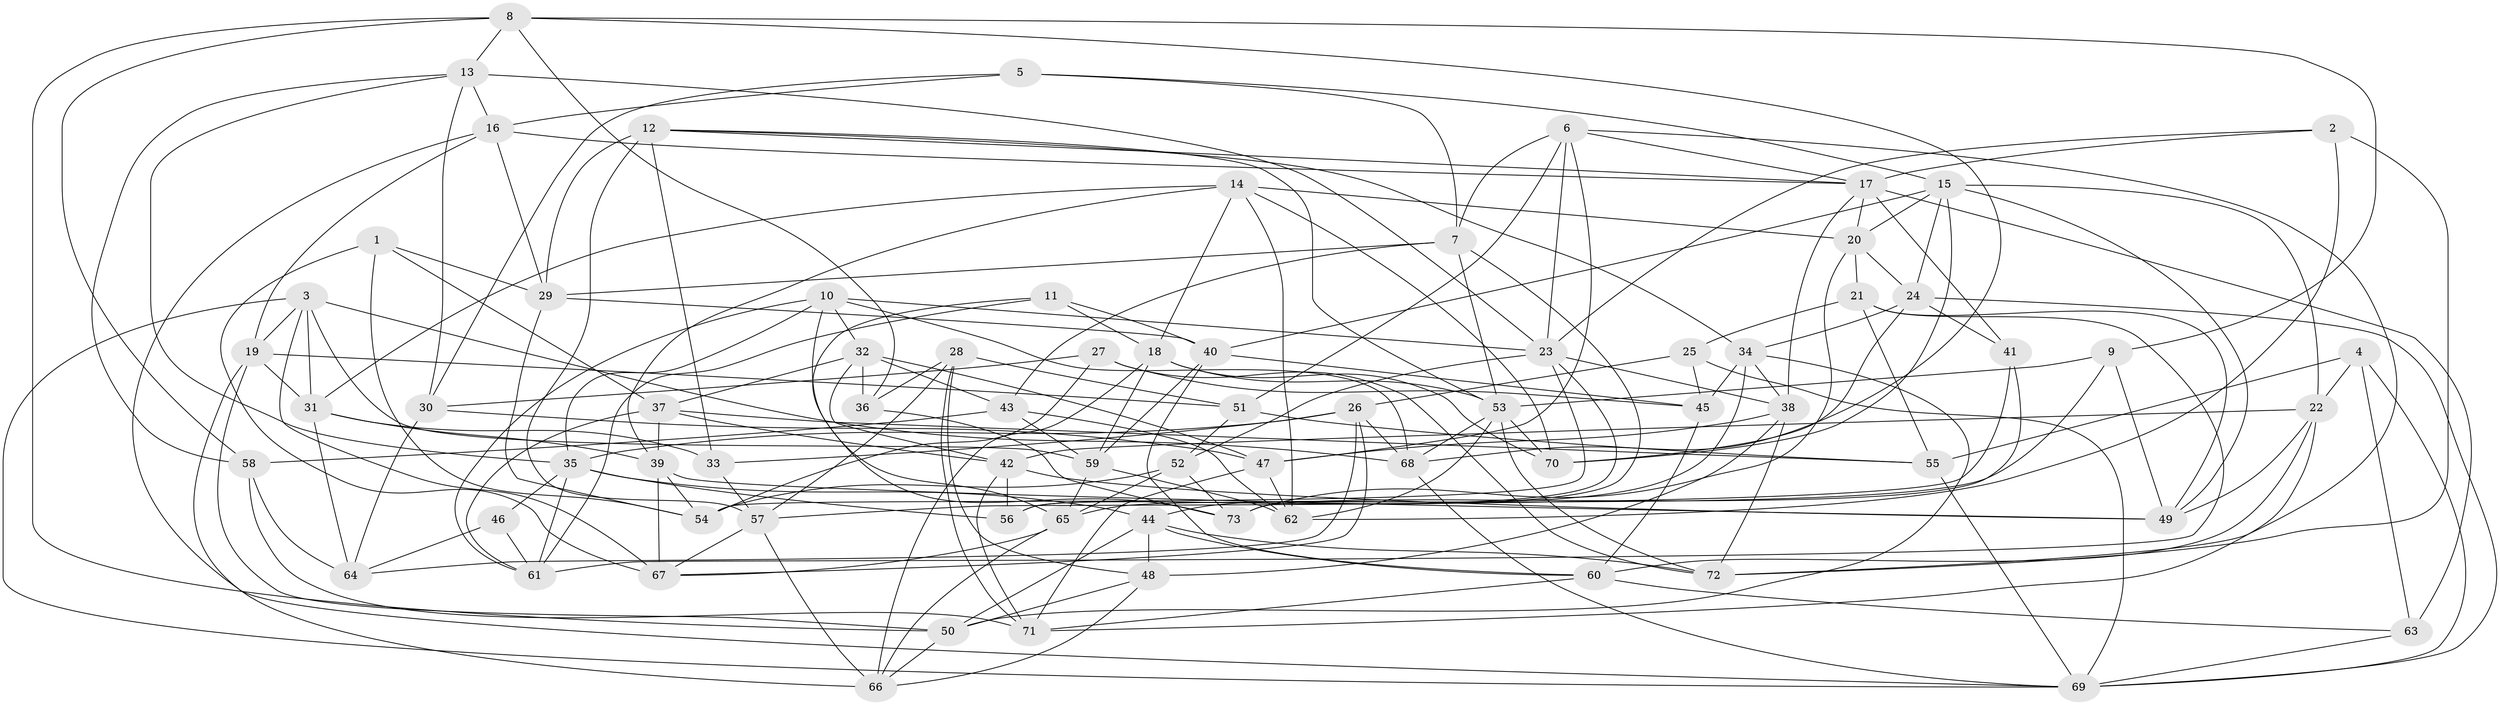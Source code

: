 // original degree distribution, {4: 1.0}
// Generated by graph-tools (version 1.1) at 2025/38/03/04/25 23:38:14]
// undirected, 73 vertices, 203 edges
graph export_dot {
  node [color=gray90,style=filled];
  1;
  2;
  3;
  4;
  5;
  6;
  7;
  8;
  9;
  10;
  11;
  12;
  13;
  14;
  15;
  16;
  17;
  18;
  19;
  20;
  21;
  22;
  23;
  24;
  25;
  26;
  27;
  28;
  29;
  30;
  31;
  32;
  33;
  34;
  35;
  36;
  37;
  38;
  39;
  40;
  41;
  42;
  43;
  44;
  45;
  46;
  47;
  48;
  49;
  50;
  51;
  52;
  53;
  54;
  55;
  56;
  57;
  58;
  59;
  60;
  61;
  62;
  63;
  64;
  65;
  66;
  67;
  68;
  69;
  70;
  71;
  72;
  73;
  1 -- 29 [weight=1.0];
  1 -- 37 [weight=1.0];
  1 -- 54 [weight=1.0];
  1 -- 67 [weight=1.0];
  2 -- 17 [weight=1.0];
  2 -- 23 [weight=1.0];
  2 -- 62 [weight=1.0];
  2 -- 72 [weight=1.0];
  3 -- 19 [weight=1.0];
  3 -- 31 [weight=1.0];
  3 -- 59 [weight=1.0];
  3 -- 67 [weight=1.0];
  3 -- 68 [weight=1.0];
  3 -- 69 [weight=1.0];
  4 -- 22 [weight=1.0];
  4 -- 55 [weight=1.0];
  4 -- 63 [weight=1.0];
  4 -- 69 [weight=1.0];
  5 -- 7 [weight=1.0];
  5 -- 15 [weight=1.0];
  5 -- 16 [weight=1.0];
  5 -- 30 [weight=1.0];
  6 -- 7 [weight=1.0];
  6 -- 17 [weight=1.0];
  6 -- 23 [weight=1.0];
  6 -- 47 [weight=1.0];
  6 -- 51 [weight=1.0];
  6 -- 72 [weight=1.0];
  7 -- 29 [weight=1.0];
  7 -- 43 [weight=1.0];
  7 -- 53 [weight=1.0];
  7 -- 56 [weight=1.0];
  8 -- 9 [weight=1.0];
  8 -- 13 [weight=1.0];
  8 -- 36 [weight=1.0];
  8 -- 50 [weight=1.0];
  8 -- 58 [weight=1.0];
  8 -- 68 [weight=1.0];
  9 -- 49 [weight=1.0];
  9 -- 53 [weight=1.0];
  9 -- 65 [weight=1.0];
  10 -- 23 [weight=1.0];
  10 -- 32 [weight=1.0];
  10 -- 35 [weight=1.0];
  10 -- 61 [weight=1.0];
  10 -- 68 [weight=1.0];
  10 -- 73 [weight=1.0];
  11 -- 18 [weight=1.0];
  11 -- 40 [weight=1.0];
  11 -- 61 [weight=1.0];
  11 -- 65 [weight=1.0];
  12 -- 17 [weight=1.0];
  12 -- 29 [weight=1.0];
  12 -- 33 [weight=3.0];
  12 -- 34 [weight=1.0];
  12 -- 53 [weight=1.0];
  12 -- 57 [weight=1.0];
  13 -- 16 [weight=1.0];
  13 -- 23 [weight=1.0];
  13 -- 30 [weight=1.0];
  13 -- 35 [weight=1.0];
  13 -- 58 [weight=1.0];
  14 -- 18 [weight=1.0];
  14 -- 20 [weight=1.0];
  14 -- 31 [weight=1.0];
  14 -- 39 [weight=1.0];
  14 -- 62 [weight=1.0];
  14 -- 70 [weight=1.0];
  15 -- 20 [weight=1.0];
  15 -- 22 [weight=1.0];
  15 -- 24 [weight=1.0];
  15 -- 40 [weight=1.0];
  15 -- 49 [weight=1.0];
  15 -- 70 [weight=2.0];
  16 -- 17 [weight=1.0];
  16 -- 19 [weight=1.0];
  16 -- 29 [weight=1.0];
  16 -- 69 [weight=1.0];
  17 -- 20 [weight=1.0];
  17 -- 38 [weight=1.0];
  17 -- 41 [weight=1.0];
  17 -- 63 [weight=3.0];
  18 -- 53 [weight=1.0];
  18 -- 59 [weight=1.0];
  18 -- 66 [weight=1.0];
  18 -- 70 [weight=1.0];
  19 -- 31 [weight=1.0];
  19 -- 50 [weight=1.0];
  19 -- 51 [weight=1.0];
  19 -- 66 [weight=1.0];
  20 -- 21 [weight=1.0];
  20 -- 24 [weight=1.0];
  20 -- 73 [weight=1.0];
  21 -- 25 [weight=2.0];
  21 -- 49 [weight=1.0];
  21 -- 55 [weight=1.0];
  21 -- 61 [weight=1.0];
  22 -- 42 [weight=1.0];
  22 -- 49 [weight=1.0];
  22 -- 60 [weight=1.0];
  22 -- 71 [weight=1.0];
  23 -- 38 [weight=1.0];
  23 -- 52 [weight=1.0];
  23 -- 54 [weight=1.0];
  23 -- 56 [weight=1.0];
  24 -- 34 [weight=1.0];
  24 -- 41 [weight=1.0];
  24 -- 69 [weight=1.0];
  24 -- 70 [weight=1.0];
  25 -- 26 [weight=1.0];
  25 -- 45 [weight=2.0];
  25 -- 69 [weight=1.0];
  26 -- 33 [weight=1.0];
  26 -- 35 [weight=1.0];
  26 -- 64 [weight=1.0];
  26 -- 67 [weight=1.0];
  26 -- 68 [weight=1.0];
  27 -- 30 [weight=1.0];
  27 -- 45 [weight=1.0];
  27 -- 54 [weight=1.0];
  27 -- 72 [weight=1.0];
  28 -- 36 [weight=1.0];
  28 -- 48 [weight=2.0];
  28 -- 51 [weight=1.0];
  28 -- 57 [weight=1.0];
  28 -- 71 [weight=1.0];
  29 -- 40 [weight=1.0];
  29 -- 54 [weight=1.0];
  30 -- 47 [weight=1.0];
  30 -- 64 [weight=2.0];
  31 -- 33 [weight=1.0];
  31 -- 39 [weight=1.0];
  31 -- 64 [weight=1.0];
  32 -- 36 [weight=1.0];
  32 -- 37 [weight=1.0];
  32 -- 42 [weight=1.0];
  32 -- 43 [weight=1.0];
  32 -- 47 [weight=1.0];
  33 -- 57 [weight=1.0];
  34 -- 38 [weight=1.0];
  34 -- 44 [weight=1.0];
  34 -- 45 [weight=1.0];
  34 -- 50 [weight=1.0];
  35 -- 44 [weight=1.0];
  35 -- 46 [weight=2.0];
  35 -- 56 [weight=1.0];
  35 -- 61 [weight=1.0];
  36 -- 73 [weight=1.0];
  37 -- 39 [weight=1.0];
  37 -- 42 [weight=1.0];
  37 -- 55 [weight=1.0];
  37 -- 61 [weight=1.0];
  38 -- 47 [weight=1.0];
  38 -- 48 [weight=1.0];
  38 -- 72 [weight=1.0];
  39 -- 49 [weight=1.0];
  39 -- 54 [weight=1.0];
  39 -- 67 [weight=1.0];
  40 -- 45 [weight=1.0];
  40 -- 59 [weight=1.0];
  40 -- 60 [weight=1.0];
  41 -- 57 [weight=1.0];
  41 -- 73 [weight=1.0];
  42 -- 49 [weight=1.0];
  42 -- 56 [weight=1.0];
  42 -- 71 [weight=1.0];
  43 -- 58 [weight=2.0];
  43 -- 59 [weight=1.0];
  43 -- 62 [weight=1.0];
  44 -- 48 [weight=1.0];
  44 -- 50 [weight=1.0];
  44 -- 60 [weight=1.0];
  44 -- 72 [weight=1.0];
  45 -- 60 [weight=1.0];
  46 -- 61 [weight=1.0];
  46 -- 64 [weight=1.0];
  47 -- 62 [weight=1.0];
  47 -- 71 [weight=1.0];
  48 -- 50 [weight=1.0];
  48 -- 66 [weight=1.0];
  50 -- 66 [weight=1.0];
  51 -- 52 [weight=1.0];
  51 -- 55 [weight=2.0];
  52 -- 54 [weight=1.0];
  52 -- 65 [weight=1.0];
  52 -- 73 [weight=2.0];
  53 -- 62 [weight=1.0];
  53 -- 68 [weight=1.0];
  53 -- 70 [weight=1.0];
  53 -- 72 [weight=1.0];
  55 -- 69 [weight=1.0];
  57 -- 66 [weight=1.0];
  57 -- 67 [weight=1.0];
  58 -- 64 [weight=1.0];
  58 -- 71 [weight=1.0];
  59 -- 62 [weight=1.0];
  59 -- 65 [weight=1.0];
  60 -- 63 [weight=1.0];
  60 -- 71 [weight=1.0];
  63 -- 69 [weight=1.0];
  65 -- 66 [weight=1.0];
  65 -- 67 [weight=1.0];
  68 -- 69 [weight=1.0];
}
